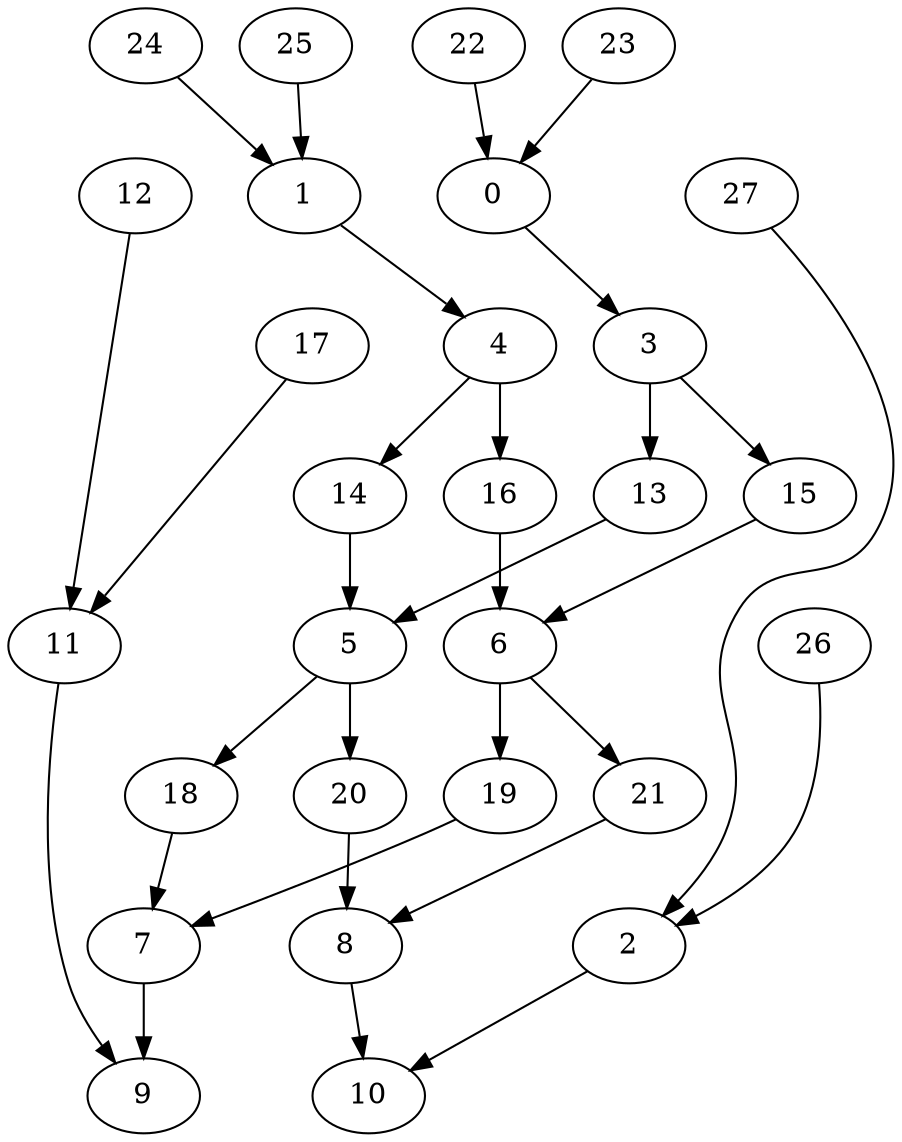 digraph g {
0;
1;
2;
3;
4;
5;
6;
7;
8;
9;
10;
11;
12;
13;
14;
15;
16;
17;
18;
19;
20;
21;
22;
23;
24;
25;
26;
27;
0 -> 3 [weight=0];
1 -> 4 [weight=0];
2 -> 10 [weight=0];
3 -> 13 [weight=1];
3 -> 15 [weight=0];
4 -> 14 [weight=0];
4 -> 16 [weight=0];
5 -> 18 [weight=0];
5 -> 20 [weight=1];
6 -> 19 [weight=1];
6 -> 21 [weight=0];
7 -> 9 [weight=1];
8 -> 10 [weight=0];
11 -> 9 [weight=0];
12 -> 11 [weight=0];
13 -> 5 [weight=0];
14 -> 5 [weight=0];
15 -> 6 [weight=0];
16 -> 6 [weight=1];
17 -> 11 [weight=0];
18 -> 7 [weight=0];
19 -> 7 [weight=0];
20 -> 8 [weight=0];
21 -> 8 [weight=0];
22 -> 0 [weight=0];
23 -> 0 [weight=0];
24 -> 1 [weight=0];
25 -> 1 [weight=0];
26 -> 2 [weight=0];
27 -> 2 [weight=0];
}
